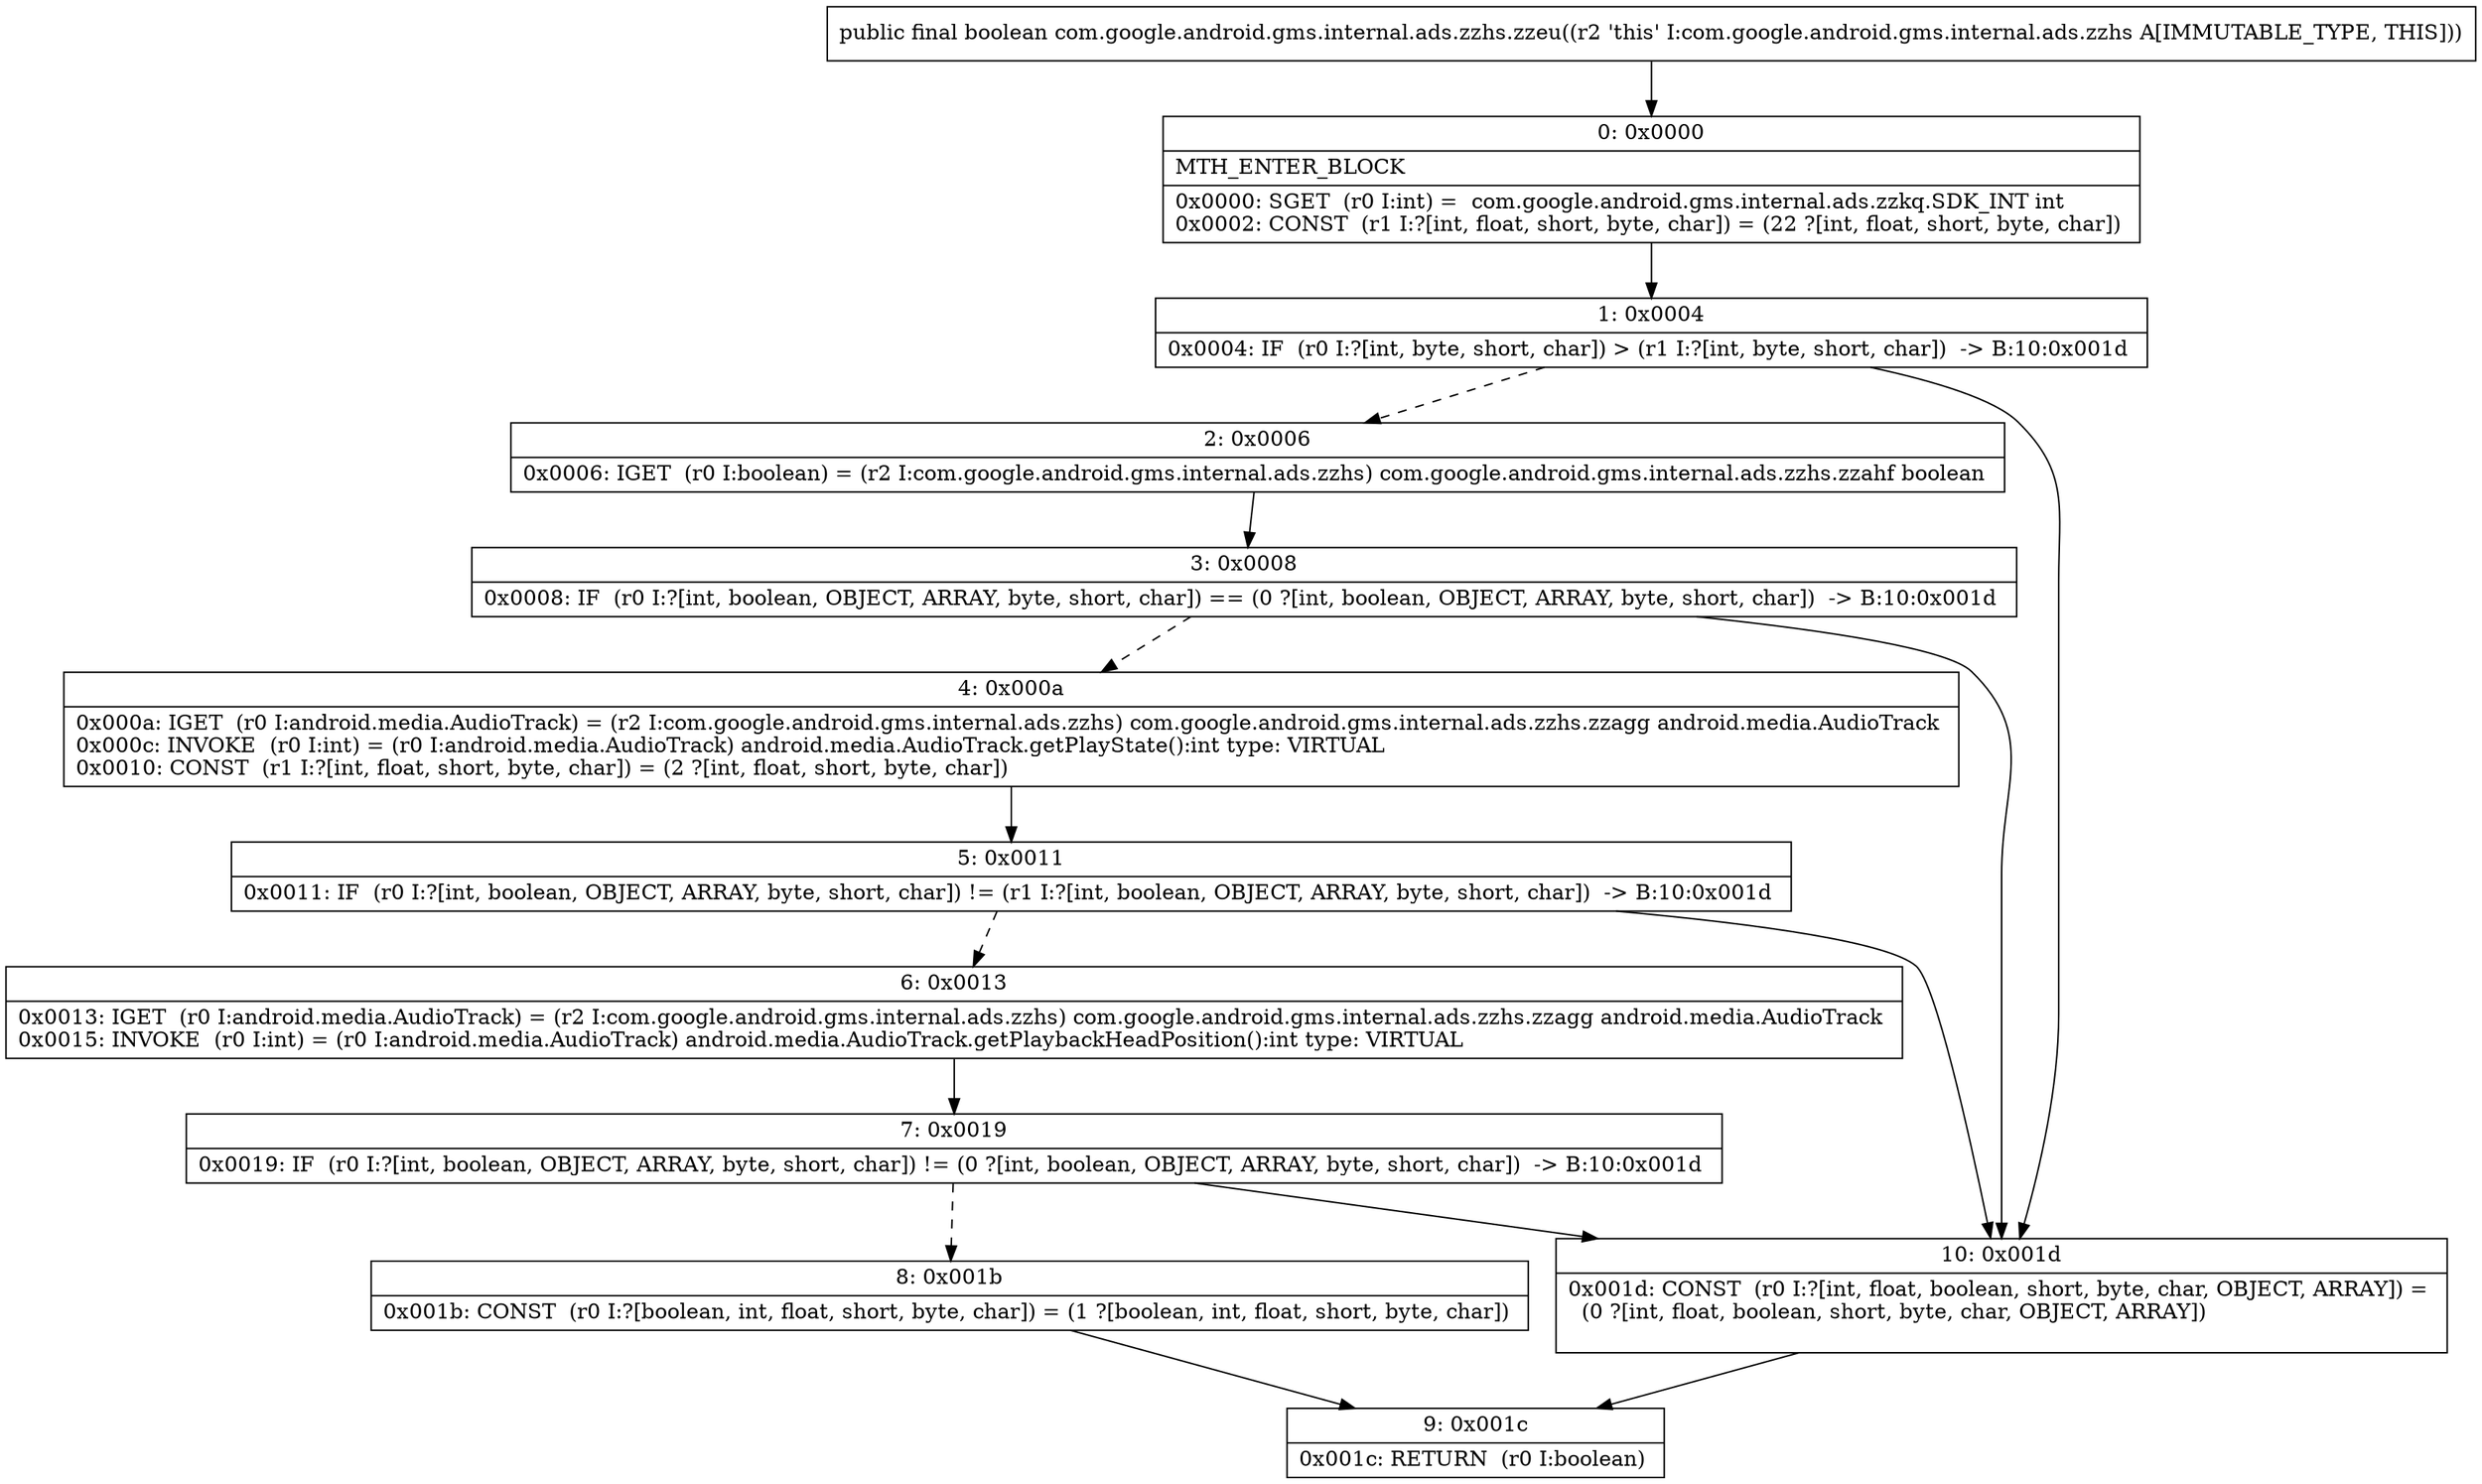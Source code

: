 digraph "CFG forcom.google.android.gms.internal.ads.zzhs.zzeu()Z" {
Node_0 [shape=record,label="{0\:\ 0x0000|MTH_ENTER_BLOCK\l|0x0000: SGET  (r0 I:int) =  com.google.android.gms.internal.ads.zzkq.SDK_INT int \l0x0002: CONST  (r1 I:?[int, float, short, byte, char]) = (22 ?[int, float, short, byte, char]) \l}"];
Node_1 [shape=record,label="{1\:\ 0x0004|0x0004: IF  (r0 I:?[int, byte, short, char]) \> (r1 I:?[int, byte, short, char])  \-\> B:10:0x001d \l}"];
Node_2 [shape=record,label="{2\:\ 0x0006|0x0006: IGET  (r0 I:boolean) = (r2 I:com.google.android.gms.internal.ads.zzhs) com.google.android.gms.internal.ads.zzhs.zzahf boolean \l}"];
Node_3 [shape=record,label="{3\:\ 0x0008|0x0008: IF  (r0 I:?[int, boolean, OBJECT, ARRAY, byte, short, char]) == (0 ?[int, boolean, OBJECT, ARRAY, byte, short, char])  \-\> B:10:0x001d \l}"];
Node_4 [shape=record,label="{4\:\ 0x000a|0x000a: IGET  (r0 I:android.media.AudioTrack) = (r2 I:com.google.android.gms.internal.ads.zzhs) com.google.android.gms.internal.ads.zzhs.zzagg android.media.AudioTrack \l0x000c: INVOKE  (r0 I:int) = (r0 I:android.media.AudioTrack) android.media.AudioTrack.getPlayState():int type: VIRTUAL \l0x0010: CONST  (r1 I:?[int, float, short, byte, char]) = (2 ?[int, float, short, byte, char]) \l}"];
Node_5 [shape=record,label="{5\:\ 0x0011|0x0011: IF  (r0 I:?[int, boolean, OBJECT, ARRAY, byte, short, char]) != (r1 I:?[int, boolean, OBJECT, ARRAY, byte, short, char])  \-\> B:10:0x001d \l}"];
Node_6 [shape=record,label="{6\:\ 0x0013|0x0013: IGET  (r0 I:android.media.AudioTrack) = (r2 I:com.google.android.gms.internal.ads.zzhs) com.google.android.gms.internal.ads.zzhs.zzagg android.media.AudioTrack \l0x0015: INVOKE  (r0 I:int) = (r0 I:android.media.AudioTrack) android.media.AudioTrack.getPlaybackHeadPosition():int type: VIRTUAL \l}"];
Node_7 [shape=record,label="{7\:\ 0x0019|0x0019: IF  (r0 I:?[int, boolean, OBJECT, ARRAY, byte, short, char]) != (0 ?[int, boolean, OBJECT, ARRAY, byte, short, char])  \-\> B:10:0x001d \l}"];
Node_8 [shape=record,label="{8\:\ 0x001b|0x001b: CONST  (r0 I:?[boolean, int, float, short, byte, char]) = (1 ?[boolean, int, float, short, byte, char]) \l}"];
Node_9 [shape=record,label="{9\:\ 0x001c|0x001c: RETURN  (r0 I:boolean) \l}"];
Node_10 [shape=record,label="{10\:\ 0x001d|0x001d: CONST  (r0 I:?[int, float, boolean, short, byte, char, OBJECT, ARRAY]) = \l  (0 ?[int, float, boolean, short, byte, char, OBJECT, ARRAY])\l \l}"];
MethodNode[shape=record,label="{public final boolean com.google.android.gms.internal.ads.zzhs.zzeu((r2 'this' I:com.google.android.gms.internal.ads.zzhs A[IMMUTABLE_TYPE, THIS])) }"];
MethodNode -> Node_0;
Node_0 -> Node_1;
Node_1 -> Node_2[style=dashed];
Node_1 -> Node_10;
Node_2 -> Node_3;
Node_3 -> Node_4[style=dashed];
Node_3 -> Node_10;
Node_4 -> Node_5;
Node_5 -> Node_6[style=dashed];
Node_5 -> Node_10;
Node_6 -> Node_7;
Node_7 -> Node_8[style=dashed];
Node_7 -> Node_10;
Node_8 -> Node_9;
Node_10 -> Node_9;
}

